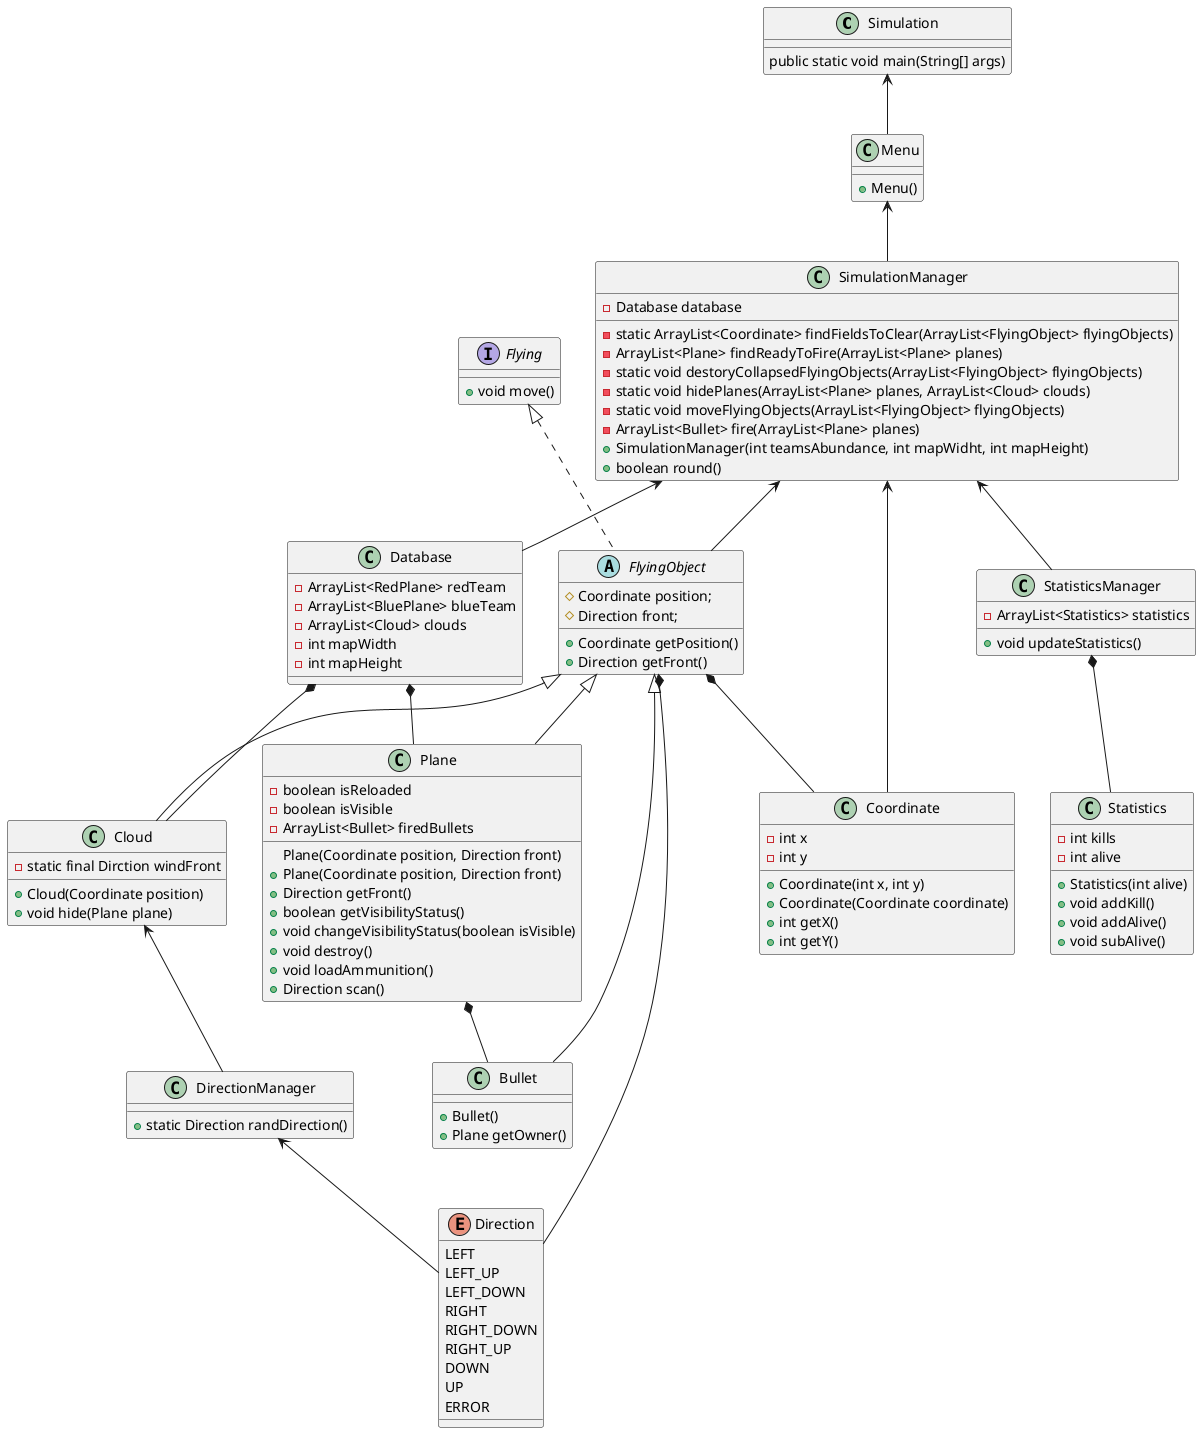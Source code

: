 @startuml Simlation Class Diagram
class Simulation
{
    public static void main(String[] args)
}

class Database
{
    - ArrayList<RedPlane> redTeam
    - ArrayList<BluePlane> blueTeam
    - ArrayList<Cloud> clouds
    - int mapWidth
    - int mapHeight
}

class Plane
{
    - boolean isReloaded
    - boolean isVisible
    - ArrayList<Bullet> firedBullets

    Plane(Coordinate position, Direction front)
    + Plane(Coordinate position, Direction front)
    + Direction getFront()
    + boolean getVisibilityStatus()
    + void changeVisibilityStatus(boolean isVisible)
    + void destroy()
    + void loadAmmunition()
    + Direction scan()
}

interface Flying
{
    + void move()
}

abstract FlyingObject
{
    # Coordinate position;
    # Direction front;

    + Coordinate getPosition()
    + Direction getFront()
}

class Cloud
{
    - static final Dirction windFront
    
    + Cloud(Coordinate position)
    + void hide(Plane plane)
}

class Bullet
{
    + Bullet()
    + Plane getOwner()
}

class DirectionManager
{
    + static Direction randDirection()
}

class SimulationManager
{
    - Database database
    - static ArrayList<Coordinate> findFieldsToClear(ArrayList<FlyingObject> flyingObjects)
    - ArrayList<Plane> findReadyToFire(ArrayList<Plane> planes)
    - static void destoryCollapsedFlyingObjects(ArrayList<FlyingObject> flyingObjects)
    - static void hidePlanes(ArrayList<Plane> planes, ArrayList<Cloud> clouds)
    - static void moveFlyingObjects(ArrayList<FlyingObject> flyingObjects)
    - ArrayList<Bullet> fire(ArrayList<Plane> planes)
    + SimulationManager(int teamsAbundance, int mapWidht, int mapHeight)
    + boolean round()
}

class StatisticsManager
{
    - ArrayList<Statistics> statistics

    + void updateStatistics()
}

class Menu
{
    + Menu()
}

class Coordinate
{
    - int x
    - int y

    + Coordinate(int x, int y)
    + Coordinate(Coordinate coordinate)
    + int getX()
    + int getY()
}

enum Direction
{
    LEFT
    LEFT_UP
    LEFT_DOWN
    RIGHT
    RIGHT_DOWN
    RIGHT_UP
    DOWN
    UP
    ERROR
}

class Statistics
{
    - int kills
    - int alive

    + Statistics(int alive)
    + void addKill()
    + void addAlive()
    + void subAlive()
}

Flying <|.. FlyingObject
FlyingObject <|-- Bullet
FlyingObject <|-- Cloud
FlyingObject <|-- Plane

StatisticsManager *-- Statistics
FlyingObject *-- Coordinate
FlyingObject *-- Direction
Menu <-- SimulationManager
Simulation <-- Menu
Cloud <-- DirectionManager
Database *-- Plane
Database *-- Cloud
SimulationManager <-- Coordinate
SimulationManager <-- Database
DirectionManager <-- Direction
SimulationManager <-- StatisticsManager
SimulationManager <-- FlyingObject
Plane *-- Bullet


@enduml